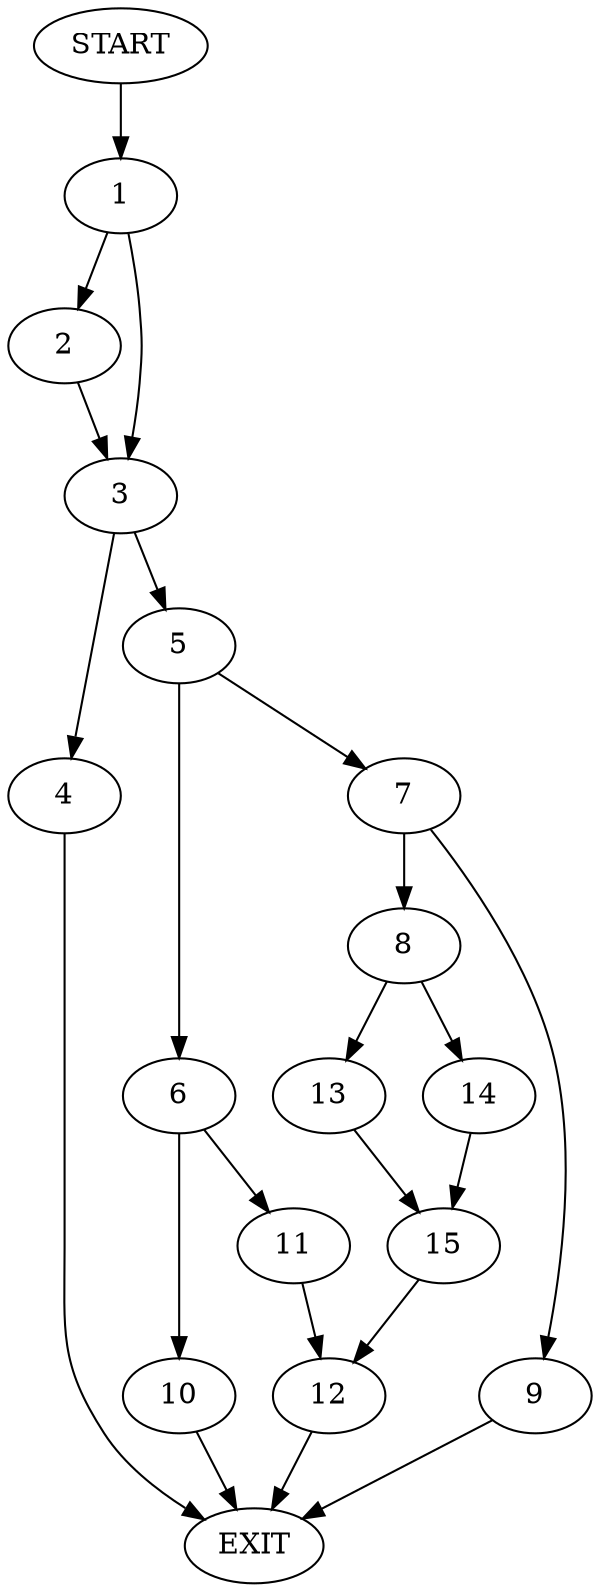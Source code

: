 digraph {
0 [label="START"]
16 [label="EXIT"]
0 -> 1
1 -> 2
1 -> 3
2 -> 3
3 -> 4
3 -> 5
4 -> 16
5 -> 6
5 -> 7
7 -> 8
7 -> 9
6 -> 10
6 -> 11
10 -> 16
11 -> 12
12 -> 16
8 -> 13
8 -> 14
9 -> 16
14 -> 15
13 -> 15
15 -> 12
}
